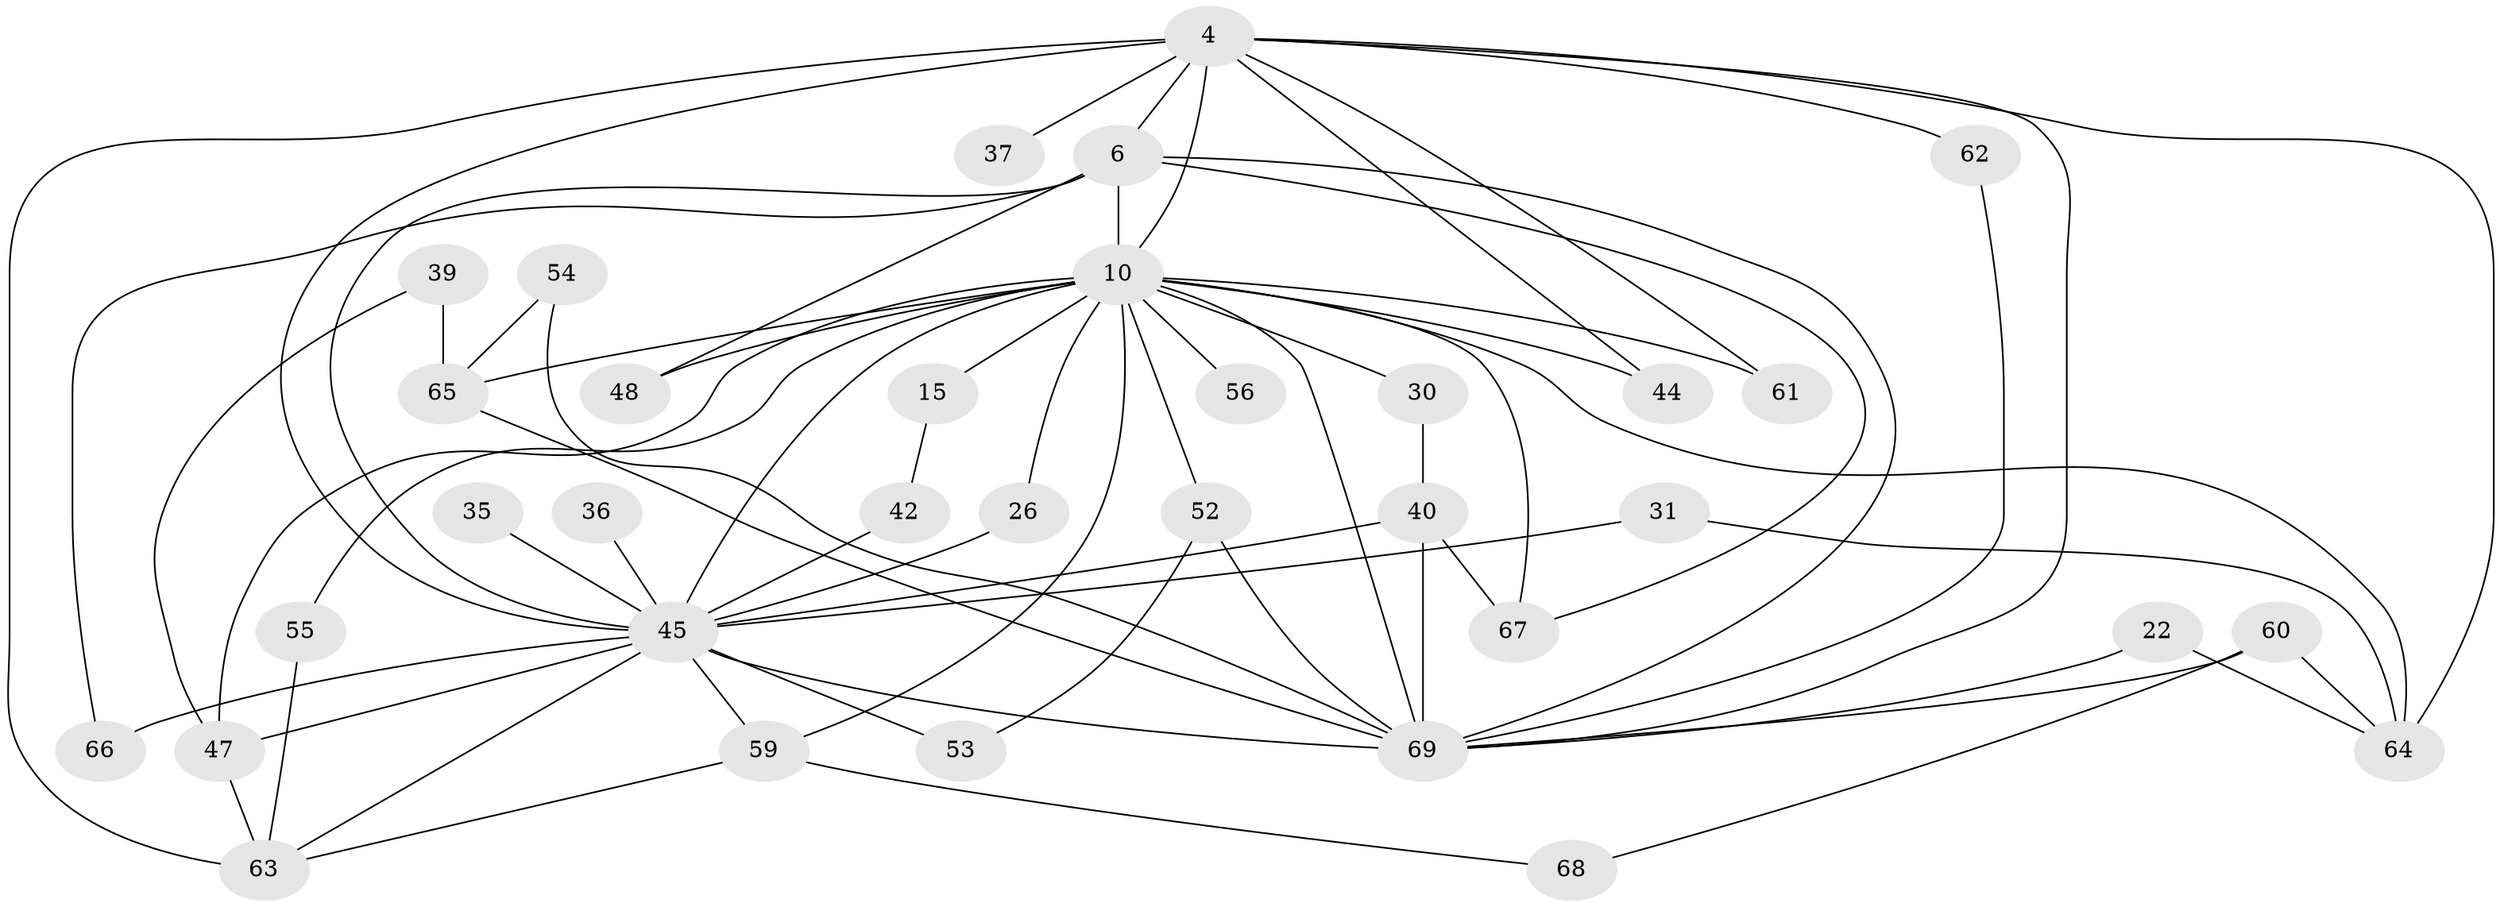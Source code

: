 // original degree distribution, {10: 0.014492753623188406, 14: 0.043478260869565216, 15: 0.014492753623188406, 23: 0.014492753623188406, 11: 0.014492753623188406, 18: 0.014492753623188406, 17: 0.014492753623188406, 24: 0.014492753623188406, 3: 0.2463768115942029, 8: 0.014492753623188406, 4: 0.07246376811594203, 7: 0.014492753623188406, 6: 0.014492753623188406, 2: 0.463768115942029, 5: 0.028985507246376812}
// Generated by graph-tools (version 1.1) at 2025/43/03/09/25 04:43:03]
// undirected, 34 vertices, 66 edges
graph export_dot {
graph [start="1"]
  node [color=gray90,style=filled];
  4 [super="+2"];
  6 [super="+1"];
  10 [super="+5"];
  15;
  22;
  26;
  30;
  31;
  35;
  36;
  37;
  39;
  40 [super="+21+33+27"];
  42;
  44;
  45 [super="+23+9"];
  47 [super="+17+28"];
  48 [super="+12"];
  52 [super="+41"];
  53;
  54;
  55;
  56 [super="+18"];
  59 [super="+38+57"];
  60 [super="+19+29"];
  61;
  62;
  63 [super="+51"];
  64 [super="+20"];
  65 [super="+32+50"];
  66;
  67 [super="+25"];
  68;
  69 [super="+14+43+58+7"];
  4 -- 6 [weight=4];
  4 -- 10 [weight=4];
  4 -- 37 [weight=2];
  4 -- 61;
  4 -- 64 [weight=2];
  4 -- 44;
  4 -- 62;
  4 -- 63 [weight=2];
  4 -- 45 [weight=5];
  4 -- 69 [weight=5];
  6 -- 10 [weight=4];
  6 -- 66;
  6 -- 48;
  6 -- 67;
  6 -- 45 [weight=4];
  6 -- 69 [weight=4];
  10 -- 15 [weight=2];
  10 -- 26;
  10 -- 30 [weight=2];
  10 -- 44;
  10 -- 48 [weight=2];
  10 -- 52 [weight=2];
  10 -- 55;
  10 -- 69 [weight=6];
  10 -- 65 [weight=4];
  10 -- 47 [weight=3];
  10 -- 56 [weight=3];
  10 -- 61;
  10 -- 64;
  10 -- 67;
  10 -- 45 [weight=4];
  10 -- 59 [weight=2];
  15 -- 42;
  22 -- 64;
  22 -- 69;
  26 -- 45;
  30 -- 40;
  31 -- 64;
  31 -- 45;
  35 -- 45;
  36 -- 45 [weight=2];
  39 -- 47;
  39 -- 65;
  40 -- 69 [weight=2];
  40 -- 45 [weight=3];
  40 -- 67;
  42 -- 45;
  45 -- 47 [weight=2];
  45 -- 66;
  45 -- 53;
  45 -- 59 [weight=2];
  45 -- 63;
  45 -- 69 [weight=6];
  47 -- 63;
  52 -- 53;
  52 -- 69;
  54 -- 65;
  54 -- 69;
  55 -- 63;
  59 -- 68;
  59 -- 63;
  60 -- 68;
  60 -- 69 [weight=3];
  60 -- 64;
  62 -- 69;
  65 -- 69;
}
